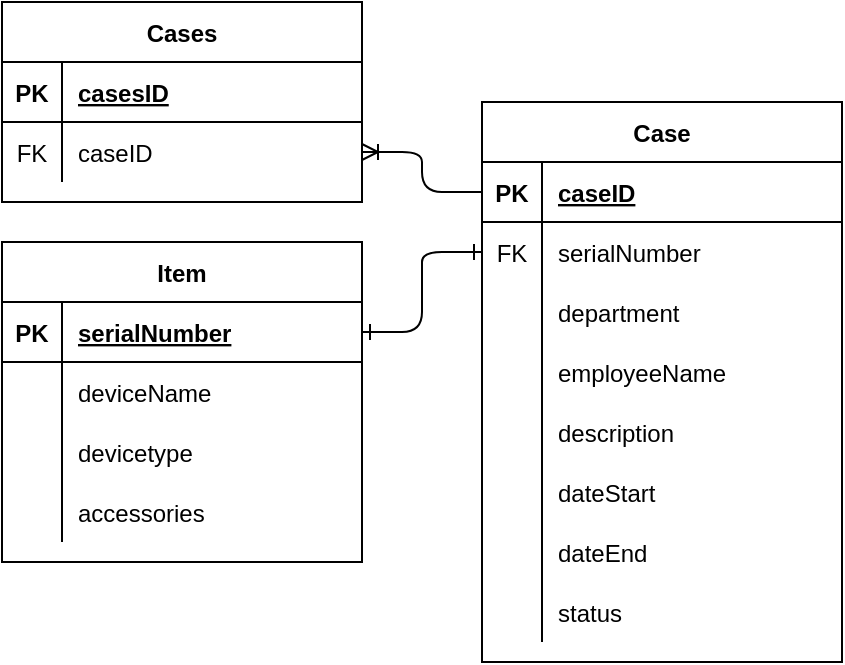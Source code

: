 <mxfile version="13.8.5" type="onedrive"><diagram name="Page-1" id="b5b7bab2-c9e2-2cf4-8b2a-24fd1a2a6d21"><mxGraphModel dx="298" dy="561" grid="1" gridSize="10" guides="1" tooltips="1" connect="1" arrows="1" fold="1" page="1" pageScale="1" pageWidth="827" pageHeight="1169" background="#ffffff" math="0" shadow="0"><root><mxCell id="0"/><mxCell id="1" parent="0"/><mxCell id="rIaqy_Twixk4XwZA-bf0-1" value="Item" style="shape=table;startSize=30;container=1;collapsible=1;childLayout=tableLayout;fixedRows=1;rowLines=0;fontStyle=1;align=center;resizeLast=1;" parent="1" vertex="1"><mxGeometry x="420" y="400" width="180" height="160" as="geometry"/></mxCell><mxCell id="rIaqy_Twixk4XwZA-bf0-2" value="" style="shape=partialRectangle;collapsible=0;dropTarget=0;pointerEvents=0;fillColor=none;top=0;left=0;bottom=1;right=0;points=[[0,0.5],[1,0.5]];portConstraint=eastwest;" parent="rIaqy_Twixk4XwZA-bf0-1" vertex="1"><mxGeometry y="30" width="180" height="30" as="geometry"/></mxCell><mxCell id="rIaqy_Twixk4XwZA-bf0-3" value="PK" style="shape=partialRectangle;connectable=0;fillColor=none;top=0;left=0;bottom=0;right=0;fontStyle=1;overflow=hidden;" parent="rIaqy_Twixk4XwZA-bf0-2" vertex="1"><mxGeometry width="30" height="30" as="geometry"/></mxCell><mxCell id="rIaqy_Twixk4XwZA-bf0-4" value="serialNumber" style="shape=partialRectangle;connectable=0;fillColor=none;top=0;left=0;bottom=0;right=0;align=left;spacingLeft=6;fontStyle=5;overflow=hidden;" parent="rIaqy_Twixk4XwZA-bf0-2" vertex="1"><mxGeometry x="30" width="150" height="30" as="geometry"/></mxCell><mxCell id="rIaqy_Twixk4XwZA-bf0-124" value="" style="shape=partialRectangle;collapsible=0;dropTarget=0;pointerEvents=0;fillColor=none;top=0;left=0;bottom=0;right=0;points=[[0,0.5],[1,0.5]];portConstraint=eastwest;" parent="rIaqy_Twixk4XwZA-bf0-1" vertex="1"><mxGeometry y="60" width="180" height="30" as="geometry"/></mxCell><mxCell id="rIaqy_Twixk4XwZA-bf0-125" value="" style="shape=partialRectangle;connectable=0;fillColor=none;top=0;left=0;bottom=0;right=0;editable=1;overflow=hidden;" parent="rIaqy_Twixk4XwZA-bf0-124" vertex="1"><mxGeometry width="30" height="30" as="geometry"/></mxCell><mxCell id="rIaqy_Twixk4XwZA-bf0-126" value="deviceName" style="shape=partialRectangle;connectable=0;fillColor=none;top=0;left=0;bottom=0;right=0;align=left;spacingLeft=6;overflow=hidden;" parent="rIaqy_Twixk4XwZA-bf0-124" vertex="1"><mxGeometry x="30" width="150" height="30" as="geometry"/></mxCell><mxCell id="rIaqy_Twixk4XwZA-bf0-66" value="" style="shape=partialRectangle;collapsible=0;dropTarget=0;pointerEvents=0;fillColor=none;top=0;left=0;bottom=0;right=0;points=[[0,0.5],[1,0.5]];portConstraint=eastwest;" parent="rIaqy_Twixk4XwZA-bf0-1" vertex="1"><mxGeometry y="90" width="180" height="30" as="geometry"/></mxCell><mxCell id="rIaqy_Twixk4XwZA-bf0-67" value="" style="shape=partialRectangle;connectable=0;fillColor=none;top=0;left=0;bottom=0;right=0;editable=1;overflow=hidden;" parent="rIaqy_Twixk4XwZA-bf0-66" vertex="1"><mxGeometry width="30" height="30" as="geometry"/></mxCell><mxCell id="rIaqy_Twixk4XwZA-bf0-68" value="devicetype" style="shape=partialRectangle;connectable=0;fillColor=none;top=0;left=0;bottom=0;right=0;align=left;spacingLeft=6;overflow=hidden;" parent="rIaqy_Twixk4XwZA-bf0-66" vertex="1"><mxGeometry x="30" width="150" height="30" as="geometry"/></mxCell><mxCell id="rIaqy_Twixk4XwZA-bf0-127" value="" style="shape=partialRectangle;collapsible=0;dropTarget=0;pointerEvents=0;fillColor=none;top=0;left=0;bottom=0;right=0;points=[[0,0.5],[1,0.5]];portConstraint=eastwest;" parent="rIaqy_Twixk4XwZA-bf0-1" vertex="1"><mxGeometry y="120" width="180" height="30" as="geometry"/></mxCell><mxCell id="rIaqy_Twixk4XwZA-bf0-128" value="" style="shape=partialRectangle;connectable=0;fillColor=none;top=0;left=0;bottom=0;right=0;editable=1;overflow=hidden;" parent="rIaqy_Twixk4XwZA-bf0-127" vertex="1"><mxGeometry width="30" height="30" as="geometry"/></mxCell><mxCell id="rIaqy_Twixk4XwZA-bf0-129" value="accessories" style="shape=partialRectangle;connectable=0;fillColor=none;top=0;left=0;bottom=0;right=0;align=left;spacingLeft=6;overflow=hidden;" parent="rIaqy_Twixk4XwZA-bf0-127" vertex="1"><mxGeometry x="30" width="150" height="30" as="geometry"/></mxCell><mxCell id="rIaqy_Twixk4XwZA-bf0-27" value="Case" style="shape=table;startSize=30;container=1;collapsible=1;childLayout=tableLayout;fixedRows=1;rowLines=0;fontStyle=1;align=center;resizeLast=1;" parent="1" vertex="1"><mxGeometry x="660" y="330" width="180" height="280" as="geometry"/></mxCell><mxCell id="rIaqy_Twixk4XwZA-bf0-28" value="" style="shape=partialRectangle;collapsible=0;dropTarget=0;pointerEvents=0;fillColor=none;top=0;left=0;bottom=1;right=0;points=[[0,0.5],[1,0.5]];portConstraint=eastwest;" parent="rIaqy_Twixk4XwZA-bf0-27" vertex="1"><mxGeometry y="30" width="180" height="30" as="geometry"/></mxCell><mxCell id="rIaqy_Twixk4XwZA-bf0-29" value="PK" style="shape=partialRectangle;connectable=0;fillColor=none;top=0;left=0;bottom=0;right=0;fontStyle=1;overflow=hidden;" parent="rIaqy_Twixk4XwZA-bf0-28" vertex="1"><mxGeometry width="30" height="30" as="geometry"/></mxCell><mxCell id="rIaqy_Twixk4XwZA-bf0-30" value="caseID" style="shape=partialRectangle;connectable=0;fillColor=none;top=0;left=0;bottom=0;right=0;align=left;spacingLeft=6;fontStyle=5;overflow=hidden;" parent="rIaqy_Twixk4XwZA-bf0-28" vertex="1"><mxGeometry x="30" width="150" height="30" as="geometry"/></mxCell><mxCell id="rIaqy_Twixk4XwZA-bf0-31" value="" style="shape=partialRectangle;collapsible=0;dropTarget=0;pointerEvents=0;fillColor=none;top=0;left=0;bottom=0;right=0;points=[[0,0.5],[1,0.5]];portConstraint=eastwest;" parent="rIaqy_Twixk4XwZA-bf0-27" vertex="1"><mxGeometry y="60" width="180" height="30" as="geometry"/></mxCell><mxCell id="rIaqy_Twixk4XwZA-bf0-32" value="FK" style="shape=partialRectangle;connectable=0;fillColor=none;top=0;left=0;bottom=0;right=0;editable=1;overflow=hidden;" parent="rIaqy_Twixk4XwZA-bf0-31" vertex="1"><mxGeometry width="30" height="30" as="geometry"/></mxCell><mxCell id="rIaqy_Twixk4XwZA-bf0-33" value="serialNumber" style="shape=partialRectangle;connectable=0;fillColor=none;top=0;left=0;bottom=0;right=0;align=left;spacingLeft=6;overflow=hidden;" parent="rIaqy_Twixk4XwZA-bf0-31" vertex="1"><mxGeometry x="30" width="150" height="30" as="geometry"/></mxCell><mxCell id="rIaqy_Twixk4XwZA-bf0-34" value="" style="shape=partialRectangle;collapsible=0;dropTarget=0;pointerEvents=0;fillColor=none;top=0;left=0;bottom=0;right=0;points=[[0,0.5],[1,0.5]];portConstraint=eastwest;" parent="rIaqy_Twixk4XwZA-bf0-27" vertex="1"><mxGeometry y="90" width="180" height="30" as="geometry"/></mxCell><mxCell id="rIaqy_Twixk4XwZA-bf0-35" value="" style="shape=partialRectangle;connectable=0;fillColor=none;top=0;left=0;bottom=0;right=0;editable=1;overflow=hidden;" parent="rIaqy_Twixk4XwZA-bf0-34" vertex="1"><mxGeometry width="30" height="30" as="geometry"/></mxCell><mxCell id="rIaqy_Twixk4XwZA-bf0-36" value="department" style="shape=partialRectangle;connectable=0;fillColor=none;top=0;left=0;bottom=0;right=0;align=left;spacingLeft=6;overflow=hidden;" parent="rIaqy_Twixk4XwZA-bf0-34" vertex="1"><mxGeometry x="30" width="150" height="30" as="geometry"/></mxCell><mxCell id="rIaqy_Twixk4XwZA-bf0-69" value="" style="shape=partialRectangle;collapsible=0;dropTarget=0;pointerEvents=0;fillColor=none;top=0;left=0;bottom=0;right=0;points=[[0,0.5],[1,0.5]];portConstraint=eastwest;" parent="rIaqy_Twixk4XwZA-bf0-27" vertex="1"><mxGeometry y="120" width="180" height="30" as="geometry"/></mxCell><mxCell id="rIaqy_Twixk4XwZA-bf0-70" value="" style="shape=partialRectangle;connectable=0;fillColor=none;top=0;left=0;bottom=0;right=0;editable=1;overflow=hidden;" parent="rIaqy_Twixk4XwZA-bf0-69" vertex="1"><mxGeometry width="30" height="30" as="geometry"/></mxCell><mxCell id="rIaqy_Twixk4XwZA-bf0-71" value="employeeName" style="shape=partialRectangle;connectable=0;fillColor=none;top=0;left=0;bottom=0;right=0;align=left;spacingLeft=6;overflow=hidden;" parent="rIaqy_Twixk4XwZA-bf0-69" vertex="1"><mxGeometry x="30" width="150" height="30" as="geometry"/></mxCell><mxCell id="rIaqy_Twixk4XwZA-bf0-72" value="" style="shape=partialRectangle;collapsible=0;dropTarget=0;pointerEvents=0;fillColor=none;top=0;left=0;bottom=0;right=0;points=[[0,0.5],[1,0.5]];portConstraint=eastwest;" parent="rIaqy_Twixk4XwZA-bf0-27" vertex="1"><mxGeometry y="150" width="180" height="30" as="geometry"/></mxCell><mxCell id="rIaqy_Twixk4XwZA-bf0-73" value="" style="shape=partialRectangle;connectable=0;fillColor=none;top=0;left=0;bottom=0;right=0;editable=1;overflow=hidden;" parent="rIaqy_Twixk4XwZA-bf0-72" vertex="1"><mxGeometry width="30" height="30" as="geometry"/></mxCell><mxCell id="rIaqy_Twixk4XwZA-bf0-74" value="description" style="shape=partialRectangle;connectable=0;fillColor=none;top=0;left=0;bottom=0;right=0;align=left;spacingLeft=6;overflow=hidden;" parent="rIaqy_Twixk4XwZA-bf0-72" vertex="1"><mxGeometry x="30" width="150" height="30" as="geometry"/></mxCell><mxCell id="rIaqy_Twixk4XwZA-bf0-8" value="" style="shape=partialRectangle;collapsible=0;dropTarget=0;pointerEvents=0;fillColor=none;top=0;left=0;bottom=0;right=0;points=[[0,0.5],[1,0.5]];portConstraint=eastwest;" parent="rIaqy_Twixk4XwZA-bf0-27" vertex="1"><mxGeometry y="180" width="180" height="30" as="geometry"/></mxCell><mxCell id="rIaqy_Twixk4XwZA-bf0-9" value="" style="shape=partialRectangle;connectable=0;fillColor=none;top=0;left=0;bottom=0;right=0;editable=1;overflow=hidden;" parent="rIaqy_Twixk4XwZA-bf0-8" vertex="1"><mxGeometry width="30" height="30" as="geometry"/></mxCell><mxCell id="rIaqy_Twixk4XwZA-bf0-10" value="dateStart" style="shape=partialRectangle;connectable=0;fillColor=none;top=0;left=0;bottom=0;right=0;align=left;spacingLeft=6;overflow=hidden;" parent="rIaqy_Twixk4XwZA-bf0-8" vertex="1"><mxGeometry x="30" width="150" height="30" as="geometry"/></mxCell><mxCell id="rIaqy_Twixk4XwZA-bf0-11" value="" style="shape=partialRectangle;collapsible=0;dropTarget=0;pointerEvents=0;fillColor=none;top=0;left=0;bottom=0;right=0;points=[[0,0.5],[1,0.5]];portConstraint=eastwest;" parent="rIaqy_Twixk4XwZA-bf0-27" vertex="1"><mxGeometry y="210" width="180" height="30" as="geometry"/></mxCell><mxCell id="rIaqy_Twixk4XwZA-bf0-12" value="" style="shape=partialRectangle;connectable=0;fillColor=none;top=0;left=0;bottom=0;right=0;editable=1;overflow=hidden;" parent="rIaqy_Twixk4XwZA-bf0-11" vertex="1"><mxGeometry width="30" height="30" as="geometry"/></mxCell><mxCell id="rIaqy_Twixk4XwZA-bf0-13" value="dateEnd" style="shape=partialRectangle;connectable=0;fillColor=none;top=0;left=0;bottom=0;right=0;align=left;spacingLeft=6;overflow=hidden;" parent="rIaqy_Twixk4XwZA-bf0-11" vertex="1"><mxGeometry x="30" width="150" height="30" as="geometry"/></mxCell><mxCell id="rIaqy_Twixk4XwZA-bf0-63" value="" style="shape=partialRectangle;collapsible=0;dropTarget=0;pointerEvents=0;fillColor=none;top=0;left=0;bottom=0;right=0;points=[[0,0.5],[1,0.5]];portConstraint=eastwest;" parent="rIaqy_Twixk4XwZA-bf0-27" vertex="1"><mxGeometry y="240" width="180" height="30" as="geometry"/></mxCell><mxCell id="rIaqy_Twixk4XwZA-bf0-64" value="" style="shape=partialRectangle;connectable=0;fillColor=none;top=0;left=0;bottom=0;right=0;editable=1;overflow=hidden;" parent="rIaqy_Twixk4XwZA-bf0-63" vertex="1"><mxGeometry width="30" height="30" as="geometry"/></mxCell><mxCell id="rIaqy_Twixk4XwZA-bf0-65" value="status" style="shape=partialRectangle;connectable=0;fillColor=none;top=0;left=0;bottom=0;right=0;align=left;spacingLeft=6;overflow=hidden;" parent="rIaqy_Twixk4XwZA-bf0-63" vertex="1"><mxGeometry x="30" width="150" height="30" as="geometry"/></mxCell><mxCell id="rIaqy_Twixk4XwZA-bf0-89" value="Cases" style="shape=table;startSize=30;container=1;collapsible=1;childLayout=tableLayout;fixedRows=1;rowLines=0;fontStyle=1;align=center;resizeLast=1;" parent="1" vertex="1"><mxGeometry x="420" y="280" width="180" height="100" as="geometry"/></mxCell><mxCell id="rIaqy_Twixk4XwZA-bf0-90" value="" style="shape=partialRectangle;collapsible=0;dropTarget=0;pointerEvents=0;fillColor=none;top=0;left=0;bottom=1;right=0;points=[[0,0.5],[1,0.5]];portConstraint=eastwest;" parent="rIaqy_Twixk4XwZA-bf0-89" vertex="1"><mxGeometry y="30" width="180" height="30" as="geometry"/></mxCell><mxCell id="rIaqy_Twixk4XwZA-bf0-91" value="PK" style="shape=partialRectangle;connectable=0;fillColor=none;top=0;left=0;bottom=0;right=0;fontStyle=1;overflow=hidden;" parent="rIaqy_Twixk4XwZA-bf0-90" vertex="1"><mxGeometry width="30" height="30" as="geometry"/></mxCell><mxCell id="rIaqy_Twixk4XwZA-bf0-92" value="casesID" style="shape=partialRectangle;connectable=0;fillColor=none;top=0;left=0;bottom=0;right=0;align=left;spacingLeft=6;fontStyle=5;overflow=hidden;" parent="rIaqy_Twixk4XwZA-bf0-90" vertex="1"><mxGeometry x="30" width="150" height="30" as="geometry"/></mxCell><mxCell id="rIaqy_Twixk4XwZA-bf0-93" value="" style="shape=partialRectangle;collapsible=0;dropTarget=0;pointerEvents=0;fillColor=none;top=0;left=0;bottom=0;right=0;points=[[0,0.5],[1,0.5]];portConstraint=eastwest;" parent="rIaqy_Twixk4XwZA-bf0-89" vertex="1"><mxGeometry y="60" width="180" height="30" as="geometry"/></mxCell><mxCell id="rIaqy_Twixk4XwZA-bf0-94" value="FK" style="shape=partialRectangle;connectable=0;fillColor=none;top=0;left=0;bottom=0;right=0;editable=1;overflow=hidden;" parent="rIaqy_Twixk4XwZA-bf0-93" vertex="1"><mxGeometry width="30" height="30" as="geometry"/></mxCell><mxCell id="rIaqy_Twixk4XwZA-bf0-95" value="caseID" style="shape=partialRectangle;connectable=0;fillColor=none;top=0;left=0;bottom=0;right=0;align=left;spacingLeft=6;overflow=hidden;" parent="rIaqy_Twixk4XwZA-bf0-93" vertex="1"><mxGeometry x="30" width="150" height="30" as="geometry"/></mxCell><mxCell id="rIaqy_Twixk4XwZA-bf0-106" value="" style="edgeStyle=entityRelationEdgeStyle;fontSize=12;html=1;endArrow=ERoneToMany;entryX=1;entryY=0.5;entryDx=0;entryDy=0;exitX=0;exitY=0.5;exitDx=0;exitDy=0;" parent="1" source="rIaqy_Twixk4XwZA-bf0-28" target="rIaqy_Twixk4XwZA-bf0-93" edge="1"><mxGeometry width="100" height="100" relative="1" as="geometry"><mxPoint x="650" y="570" as="sourcePoint"/><mxPoint x="750" y="470" as="targetPoint"/></mxGeometry></mxCell><mxCell id="rIaqy_Twixk4XwZA-bf0-107" value="" style="edgeStyle=entityRelationEdgeStyle;fontSize=12;html=1;endArrow=ERone;exitX=1;exitY=0.5;exitDx=0;exitDy=0;entryX=0;entryY=0.5;entryDx=0;entryDy=0;startArrow=ERone;startFill=0;endFill=0;" parent="1" source="rIaqy_Twixk4XwZA-bf0-2" target="rIaqy_Twixk4XwZA-bf0-31" edge="1"><mxGeometry width="100" height="100" relative="1" as="geometry"><mxPoint x="530" y="330" as="sourcePoint"/><mxPoint x="630" y="230" as="targetPoint"/></mxGeometry></mxCell></root></mxGraphModel></diagram></mxfile>